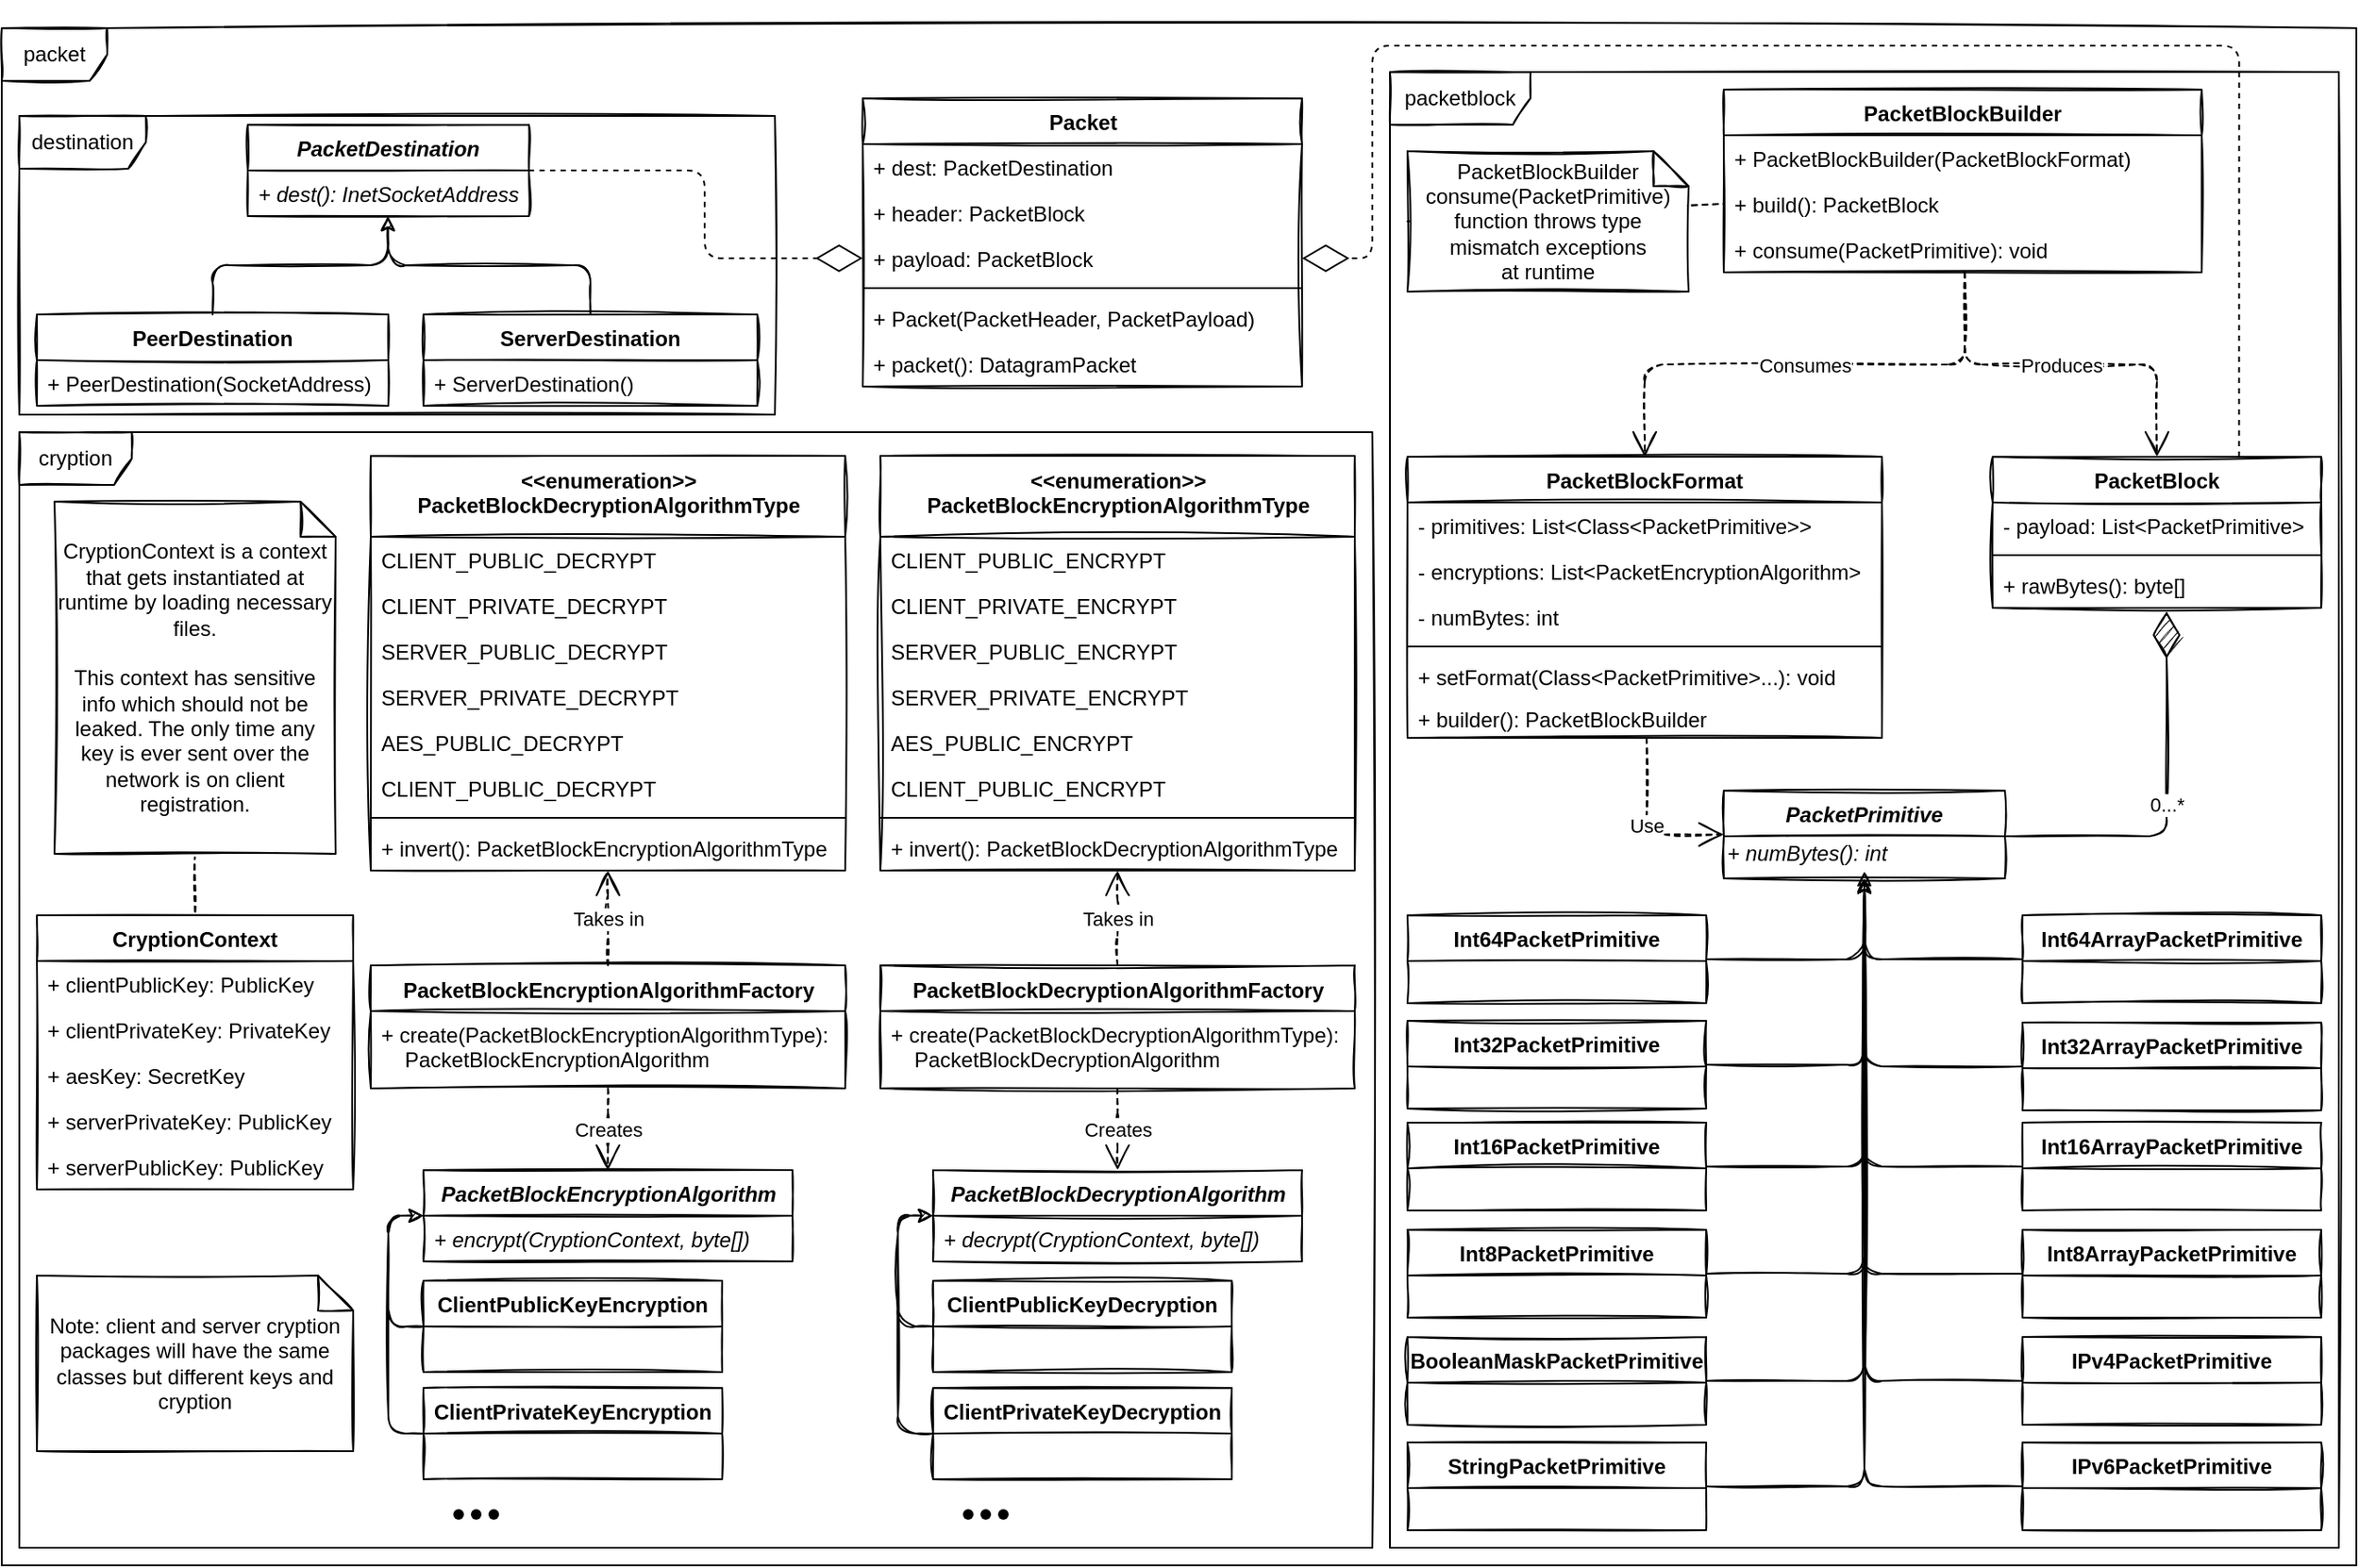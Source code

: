 <mxfile version="14.9.6" type="device"><diagram name="Page-1" id="c4acf3e9-155e-7222-9cf6-157b1a14988f"><mxGraphModel dx="2172" dy="512" grid="1" gridSize="10" guides="1" tooltips="1" connect="1" arrows="1" fold="1" page="1" pageScale="1" pageWidth="850" pageHeight="1100" background="none" math="0" shadow="0"><root><mxCell id="0"/><mxCell id="1" parent="0"/><mxCell id="DhIF6SC9D9iwyWBFgR5q-4" value="packet" style="shape=umlFrame;whiteSpace=wrap;html=1;rounded=0;shadow=0;glass=0;sketch=1;movable=1;" parent="1" vertex="1"><mxGeometry x="180" y="1213" width="1340" height="875" as="geometry"/></mxCell><mxCell id="DhIF6SC9D9iwyWBFgR5q-5" value="cryption" style="shape=umlFrame;whiteSpace=wrap;html=1;rounded=0;shadow=0;glass=0;sketch=1;width=64;" parent="1" vertex="1"><mxGeometry x="190" y="1443" width="770" height="635" as="geometry"/></mxCell><mxCell id="DhIF6SC9D9iwyWBFgR5q-58" value="destination" style="shape=umlFrame;whiteSpace=wrap;html=1;rounded=0;shadow=0;glass=0;sketch=1;width=72;" parent="1" vertex="1"><mxGeometry x="190" y="1263" width="430" height="170" as="geometry"/></mxCell><mxCell id="DhIF6SC9D9iwyWBFgR5q-40" value="packetblock" style="shape=umlFrame;whiteSpace=wrap;html=1;rounded=0;shadow=0;glass=0;sketch=1;width=80;recursiveResize=0;" parent="1" vertex="1"><mxGeometry x="970" y="1238" width="540" height="840" as="geometry"/></mxCell><mxCell id="qU2T2oLXPuDAb3OYfuir-1" value="PacketPrimitive" style="swimlane;fontStyle=3;align=center;verticalAlign=top;childLayout=stackLayout;horizontal=1;startSize=26;horizontalStack=0;resizeParent=1;resizeLast=0;collapsible=1;marginBottom=0;rounded=0;shadow=0;strokeWidth=1;sketch=1;" parent="1" vertex="1"><mxGeometry x="1160" y="1647" width="160" height="50" as="geometry"><mxRectangle x="230" y="140" width="160" height="26" as="alternateBounds"/></mxGeometry></mxCell><mxCell id="qU2T2oLXPuDAb3OYfuir-24" value="&lt;i&gt;+ numBytes(): int&lt;/i&gt;" style="text;html=1;align=left;verticalAlign=middle;resizable=0;points=[];autosize=1;strokeColor=none;" parent="qU2T2oLXPuDAb3OYfuir-1" vertex="1"><mxGeometry y="26" width="160" height="20" as="geometry"/></mxCell><mxCell id="DhIF6SC9D9iwyWBFgR5q-114" style="edgeStyle=orthogonalEdgeStyle;sketch=1;orthogonalLoop=1;jettySize=auto;html=1;endArrow=classic;endFill=1;endSize=6;" parent="1" source="qU2T2oLXPuDAb3OYfuir-3" target="qU2T2oLXPuDAb3OYfuir-1" edge="1"><mxGeometry relative="1" as="geometry"/></mxCell><mxCell id="qU2T2oLXPuDAb3OYfuir-3" value="Int16PacketPrimitive" style="swimlane;fontStyle=1;align=center;verticalAlign=top;childLayout=stackLayout;horizontal=1;startSize=26;horizontalStack=0;resizeParent=1;resizeLast=0;collapsible=1;marginBottom=0;rounded=0;shadow=0;strokeWidth=1;sketch=1;" parent="1" vertex="1"><mxGeometry x="980" y="1836" width="170" height="50" as="geometry"><mxRectangle x="230" y="140" width="160" height="26" as="alternateBounds"/></mxGeometry></mxCell><mxCell id="DhIF6SC9D9iwyWBFgR5q-113" style="edgeStyle=orthogonalEdgeStyle;sketch=1;orthogonalLoop=1;jettySize=auto;html=1;endArrow=classic;endFill=1;endSize=6;" parent="1" source="qU2T2oLXPuDAb3OYfuir-5" target="qU2T2oLXPuDAb3OYfuir-1" edge="1"><mxGeometry relative="1" as="geometry"/></mxCell><mxCell id="qU2T2oLXPuDAb3OYfuir-5" value="Int32PacketPrimitive" style="swimlane;fontStyle=1;align=center;verticalAlign=top;childLayout=stackLayout;horizontal=1;startSize=26;horizontalStack=0;resizeParent=1;resizeLast=0;collapsible=1;marginBottom=0;rounded=0;shadow=0;strokeWidth=1;sketch=1;" parent="1" vertex="1"><mxGeometry x="980" y="1778" width="170" height="50" as="geometry"><mxRectangle x="230" y="140" width="160" height="26" as="alternateBounds"/></mxGeometry></mxCell><mxCell id="DhIF6SC9D9iwyWBFgR5q-120" style="edgeStyle=orthogonalEdgeStyle;sketch=1;orthogonalLoop=1;jettySize=auto;html=1;endArrow=classic;endFill=1;endSize=6;" parent="1" source="qU2T2oLXPuDAb3OYfuir-7" target="qU2T2oLXPuDAb3OYfuir-1" edge="1"><mxGeometry relative="1" as="geometry"/></mxCell><mxCell id="qU2T2oLXPuDAb3OYfuir-7" value="Int64PacketPrimitive" style="swimlane;fontStyle=1;align=center;verticalAlign=top;childLayout=stackLayout;horizontal=1;startSize=26;horizontalStack=0;resizeParent=1;resizeLast=0;collapsible=1;marginBottom=0;rounded=0;shadow=0;strokeWidth=1;sketch=1;" parent="1" vertex="1"><mxGeometry x="980" y="1718" width="170" height="50" as="geometry"><mxRectangle x="230" y="140" width="160" height="26" as="alternateBounds"/></mxGeometry></mxCell><mxCell id="DhIF6SC9D9iwyWBFgR5q-123" style="edgeStyle=orthogonalEdgeStyle;sketch=1;orthogonalLoop=1;jettySize=auto;html=1;endArrow=classic;endFill=1;endSize=6;" parent="1" source="qU2T2oLXPuDAb3OYfuir-9" target="qU2T2oLXPuDAb3OYfuir-1" edge="1"><mxGeometry relative="1" as="geometry"/></mxCell><mxCell id="qU2T2oLXPuDAb3OYfuir-9" value="IPv4PacketPrimitive" style="swimlane;fontStyle=1;align=center;verticalAlign=top;childLayout=stackLayout;horizontal=1;startSize=26;horizontalStack=0;resizeParent=1;resizeLast=0;collapsible=1;marginBottom=0;rounded=0;shadow=0;strokeWidth=1;sketch=1;" parent="1" vertex="1"><mxGeometry x="1330" y="1958" width="170" height="50" as="geometry"><mxRectangle x="230" y="140" width="160" height="26" as="alternateBounds"/></mxGeometry></mxCell><mxCell id="DhIF6SC9D9iwyWBFgR5q-115" style="edgeStyle=orthogonalEdgeStyle;sketch=1;orthogonalLoop=1;jettySize=auto;html=1;endArrow=classic;endFill=1;endSize=6;" parent="1" source="qU2T2oLXPuDAb3OYfuir-12" target="qU2T2oLXPuDAb3OYfuir-24" edge="1"><mxGeometry relative="1" as="geometry"/></mxCell><mxCell id="qU2T2oLXPuDAb3OYfuir-12" value="Int8PacketPrimitive" style="swimlane;fontStyle=1;align=center;verticalAlign=top;childLayout=stackLayout;horizontal=1;startSize=26;horizontalStack=0;resizeParent=1;resizeLast=0;collapsible=1;marginBottom=0;rounded=0;shadow=0;strokeWidth=1;sketch=1;" parent="1" vertex="1"><mxGeometry x="980" y="1897" width="170" height="50" as="geometry"><mxRectangle x="230" y="140" width="160" height="26" as="alternateBounds"/></mxGeometry></mxCell><mxCell id="DhIF6SC9D9iwyWBFgR5q-122" style="edgeStyle=orthogonalEdgeStyle;sketch=1;orthogonalLoop=1;jettySize=auto;html=1;endArrow=classic;endFill=1;endSize=6;" parent="1" source="qU2T2oLXPuDAb3OYfuir-14" target="qU2T2oLXPuDAb3OYfuir-1" edge="1"><mxGeometry relative="1" as="geometry"/></mxCell><mxCell id="qU2T2oLXPuDAb3OYfuir-14" value="StringPacketPrimitive" style="swimlane;fontStyle=1;align=center;verticalAlign=top;childLayout=stackLayout;horizontal=1;startSize=26;horizontalStack=0;resizeParent=1;resizeLast=0;collapsible=1;marginBottom=0;rounded=0;shadow=0;strokeWidth=1;sketch=1;" parent="1" vertex="1"><mxGeometry x="980" y="2018" width="170" height="50" as="geometry"><mxRectangle x="230" y="140" width="160" height="26" as="alternateBounds"/></mxGeometry></mxCell><mxCell id="DhIF6SC9D9iwyWBFgR5q-121" style="edgeStyle=orthogonalEdgeStyle;sketch=1;orthogonalLoop=1;jettySize=auto;html=1;endArrow=classic;endFill=1;endSize=6;" parent="1" source="qU2T2oLXPuDAb3OYfuir-17" target="qU2T2oLXPuDAb3OYfuir-1" edge="1"><mxGeometry relative="1" as="geometry"/></mxCell><mxCell id="qU2T2oLXPuDAb3OYfuir-17" value="BooleanMaskPacketPrimitive" style="swimlane;fontStyle=1;align=center;verticalAlign=top;childLayout=stackLayout;horizontal=1;startSize=26;horizontalStack=0;resizeParent=1;resizeLast=0;collapsible=1;marginBottom=0;rounded=0;shadow=0;strokeWidth=1;sketch=1;" parent="1" vertex="1"><mxGeometry x="980" y="1958" width="170" height="50" as="geometry"><mxRectangle x="230" y="140" width="160" height="26" as="alternateBounds"/></mxGeometry></mxCell><mxCell id="DhIF6SC9D9iwyWBFgR5q-124" style="edgeStyle=orthogonalEdgeStyle;sketch=1;orthogonalLoop=1;jettySize=auto;html=1;endArrow=classic;endFill=1;endSize=6;" parent="1" source="qU2T2oLXPuDAb3OYfuir-18" target="qU2T2oLXPuDAb3OYfuir-1" edge="1"><mxGeometry relative="1" as="geometry"/></mxCell><mxCell id="qU2T2oLXPuDAb3OYfuir-18" value="IPv6PacketPrimitive" style="swimlane;fontStyle=1;align=center;verticalAlign=top;childLayout=stackLayout;horizontal=1;startSize=26;horizontalStack=0;resizeParent=1;resizeLast=0;collapsible=1;marginBottom=0;rounded=0;shadow=0;strokeWidth=1;sketch=1;" parent="1" vertex="1"><mxGeometry x="1330" y="2018" width="170" height="50" as="geometry"><mxRectangle x="230" y="140" width="160" height="26" as="alternateBounds"/></mxGeometry></mxCell><mxCell id="qU2T2oLXPuDAb3OYfuir-23" value="0...*" style="endArrow=diamondThin;endFill=1;endSize=24;html=1;exitX=1;exitY=0;exitDx=0;exitDy=0;shadow=0;sketch=1;entryX=0.528;entryY=1.077;entryDx=0;entryDy=0;entryPerimeter=0;exitPerimeter=0;edgeStyle=elbowEdgeStyle;" parent="1" source="qU2T2oLXPuDAb3OYfuir-24" target="qU2T2oLXPuDAb3OYfuir-55" edge="1"><mxGeometry width="160" relative="1" as="geometry"><mxPoint x="1346" y="1326" as="sourcePoint"/><mxPoint x="1376" y="1356" as="targetPoint"/><Array as="points"><mxPoint x="1412" y="1608"/></Array></mxGeometry></mxCell><mxCell id="qU2T2oLXPuDAb3OYfuir-52" value="PacketBlock" style="swimlane;fontStyle=1;align=center;verticalAlign=top;childLayout=stackLayout;horizontal=1;startSize=26;horizontalStack=0;resizeParent=1;resizeParentMax=0;resizeLast=0;collapsible=1;marginBottom=0;rounded=0;shadow=0;sketch=1;strokeWidth=1;" parent="1" vertex="1"><mxGeometry x="1313" y="1457" width="187" height="86" as="geometry"/></mxCell><mxCell id="qU2T2oLXPuDAb3OYfuir-53" value="- payload: List&lt;PacketPrimitive&gt;" style="text;strokeColor=none;fillColor=none;align=left;verticalAlign=top;spacingLeft=4;spacingRight=4;overflow=hidden;rotatable=0;points=[[0,0.5],[1,0.5]];portConstraint=eastwest;" parent="qU2T2oLXPuDAb3OYfuir-52" vertex="1"><mxGeometry y="26" width="187" height="26" as="geometry"/></mxCell><mxCell id="qU2T2oLXPuDAb3OYfuir-54" value="" style="line;strokeWidth=1;fillColor=none;align=left;verticalAlign=middle;spacingTop=-1;spacingLeft=3;spacingRight=3;rotatable=0;labelPosition=right;points=[];portConstraint=eastwest;" parent="qU2T2oLXPuDAb3OYfuir-52" vertex="1"><mxGeometry y="52" width="187" height="8" as="geometry"/></mxCell><mxCell id="qU2T2oLXPuDAb3OYfuir-55" value="+ rawBytes(): byte[]" style="text;strokeColor=none;fillColor=none;align=left;verticalAlign=top;spacingLeft=4;spacingRight=4;overflow=hidden;rotatable=0;points=[[0,0.5],[1,0.5]];portConstraint=eastwest;" parent="qU2T2oLXPuDAb3OYfuir-52" vertex="1"><mxGeometry y="60" width="187" height="26" as="geometry"/></mxCell><mxCell id="qU2T2oLXPuDAb3OYfuir-72" value="PacketBlockFormat" style="swimlane;fontStyle=1;align=center;verticalAlign=top;childLayout=stackLayout;horizontal=1;startSize=26;horizontalStack=0;resizeParent=1;resizeParentMax=0;resizeLast=0;collapsible=1;marginBottom=0;rounded=0;shadow=0;sketch=1;strokeWidth=1;" parent="1" vertex="1"><mxGeometry x="980" y="1457" width="270" height="160" as="geometry"/></mxCell><mxCell id="qU2T2oLXPuDAb3OYfuir-73" value="- primitives: List&lt;Class&lt;PacketPrimitive&gt;&gt;" style="text;strokeColor=none;fillColor=none;align=left;verticalAlign=top;spacingLeft=4;spacingRight=4;overflow=hidden;rotatable=0;points=[[0,0.5],[1,0.5]];portConstraint=eastwest;" parent="qU2T2oLXPuDAb3OYfuir-72" vertex="1"><mxGeometry y="26" width="270" height="26" as="geometry"/></mxCell><mxCell id="DhIF6SC9D9iwyWBFgR5q-57" value="- encryptions: List&lt;PacketEncryptionAlgorithm&gt;" style="text;strokeColor=none;fillColor=none;align=left;verticalAlign=top;spacingLeft=4;spacingRight=4;overflow=hidden;rotatable=0;points=[[0,0.5],[1,0.5]];portConstraint=eastwest;" parent="qU2T2oLXPuDAb3OYfuir-72" vertex="1"><mxGeometry y="52" width="270" height="26" as="geometry"/></mxCell><mxCell id="qU2T2oLXPuDAb3OYfuir-79" value="- numBytes: int" style="text;strokeColor=none;fillColor=none;align=left;verticalAlign=top;spacingLeft=4;spacingRight=4;overflow=hidden;rotatable=0;points=[[0,0.5],[1,0.5]];portConstraint=eastwest;" parent="qU2T2oLXPuDAb3OYfuir-72" vertex="1"><mxGeometry y="78" width="270" height="26" as="geometry"/></mxCell><mxCell id="qU2T2oLXPuDAb3OYfuir-74" value="" style="line;strokeWidth=1;fillColor=none;align=left;verticalAlign=middle;spacingTop=-1;spacingLeft=3;spacingRight=3;rotatable=0;labelPosition=right;points=[];portConstraint=eastwest;" parent="qU2T2oLXPuDAb3OYfuir-72" vertex="1"><mxGeometry y="104" width="270" height="8" as="geometry"/></mxCell><mxCell id="qU2T2oLXPuDAb3OYfuir-75" value="+ setFormat(Class&lt;PacketPrimitive&gt;...): void" style="text;strokeColor=none;fillColor=none;align=left;verticalAlign=top;spacingLeft=4;spacingRight=4;overflow=hidden;rotatable=0;points=[[0,0.5],[1,0.5]];portConstraint=eastwest;sketch=1;glass=0;rounded=0;shadow=0;" parent="qU2T2oLXPuDAb3OYfuir-72" vertex="1"><mxGeometry y="112" width="270" height="24" as="geometry"/></mxCell><mxCell id="DhIF6SC9D9iwyWBFgR5q-56" value="+ builder(): PacketBlockBuilder" style="text;strokeColor=none;fillColor=none;align=left;verticalAlign=top;spacingLeft=4;spacingRight=4;overflow=hidden;rotatable=0;points=[[0,0.5],[1,0.5]];portConstraint=eastwest;sketch=1;glass=0;rounded=0;shadow=0;" parent="qU2T2oLXPuDAb3OYfuir-72" vertex="1"><mxGeometry y="136" width="270" height="24" as="geometry"/></mxCell><mxCell id="qU2T2oLXPuDAb3OYfuir-95" value="CryptionContext" style="swimlane;fontStyle=1;childLayout=stackLayout;horizontal=1;startSize=26;fillColor=none;horizontalStack=0;resizeParent=1;resizeParentMax=0;resizeLast=0;collapsible=1;marginBottom=0;rounded=0;shadow=0;sketch=1;strokeWidth=1;verticalAlign=top;" parent="1" vertex="1"><mxGeometry x="200" y="1718" width="180" height="156" as="geometry"/></mxCell><mxCell id="qU2T2oLXPuDAb3OYfuir-96" value="+ clientPublicKey: PublicKey" style="text;strokeColor=none;fillColor=none;align=left;verticalAlign=top;spacingLeft=4;spacingRight=4;overflow=hidden;rotatable=0;points=[[0,0.5],[1,0.5]];portConstraint=eastwest;" parent="qU2T2oLXPuDAb3OYfuir-95" vertex="1"><mxGeometry y="26" width="180" height="26" as="geometry"/></mxCell><mxCell id="qU2T2oLXPuDAb3OYfuir-97" value="+ clientPrivateKey: PrivateKey" style="text;strokeColor=none;fillColor=none;align=left;verticalAlign=top;spacingLeft=4;spacingRight=4;overflow=hidden;rotatable=0;points=[[0,0.5],[1,0.5]];portConstraint=eastwest;" parent="qU2T2oLXPuDAb3OYfuir-95" vertex="1"><mxGeometry y="52" width="180" height="26" as="geometry"/></mxCell><mxCell id="DhIF6SC9D9iwyWBFgR5q-41" value="+ aesKey: SecretKey " style="text;strokeColor=none;fillColor=none;align=left;verticalAlign=top;spacingLeft=4;spacingRight=4;overflow=hidden;rotatable=0;points=[[0,0.5],[1,0.5]];portConstraint=eastwest;" parent="qU2T2oLXPuDAb3OYfuir-95" vertex="1"><mxGeometry y="78" width="180" height="26" as="geometry"/></mxCell><mxCell id="DhIF6SC9D9iwyWBFgR5q-11" value="+ serverPrivateKey: PublicKey" style="text;strokeColor=none;fillColor=none;align=left;verticalAlign=top;spacingLeft=4;spacingRight=4;overflow=hidden;rotatable=0;points=[[0,0.5],[1,0.5]];portConstraint=eastwest;" parent="qU2T2oLXPuDAb3OYfuir-95" vertex="1"><mxGeometry y="104" width="180" height="26" as="geometry"/></mxCell><mxCell id="qU2T2oLXPuDAb3OYfuir-98" value="+ serverPublicKey: PublicKey" style="text;strokeColor=none;fillColor=none;align=left;verticalAlign=top;spacingLeft=4;spacingRight=4;overflow=hidden;rotatable=0;points=[[0,0.5],[1,0.5]];portConstraint=eastwest;" parent="qU2T2oLXPuDAb3OYfuir-95" vertex="1"><mxGeometry y="130" width="180" height="26" as="geometry"/></mxCell><mxCell id="DhIF6SC9D9iwyWBFgR5q-161" style="edgeStyle=orthogonalEdgeStyle;sketch=1;orthogonalLoop=1;jettySize=auto;html=1;entryX=0;entryY=0.5;entryDx=0;entryDy=0;endArrow=classic;endFill=1;endSize=6;" parent="1" source="DhIF6SC9D9iwyWBFgR5q-6" target="DhIF6SC9D9iwyWBFgR5q-52" edge="1"><mxGeometry relative="1" as="geometry"><Array as="points"><mxPoint x="400" y="1952"/><mxPoint x="400" y="1889"/></Array></mxGeometry></mxCell><mxCell id="DhIF6SC9D9iwyWBFgR5q-6" value="ClientPublicKeyEncryption" style="swimlane;fontStyle=1;childLayout=stackLayout;horizontal=1;startSize=26;fillColor=none;horizontalStack=0;resizeParent=1;resizeParentMax=0;resizeLast=0;collapsible=1;marginBottom=0;rounded=0;shadow=0;sketch=1;strokeWidth=1;verticalAlign=top;glass=0;" parent="1" vertex="1"><mxGeometry x="420" y="1926" width="170" height="52" as="geometry"/></mxCell><mxCell id="DhIF6SC9D9iwyWBFgR5q-162" style="edgeStyle=orthogonalEdgeStyle;sketch=1;orthogonalLoop=1;jettySize=auto;html=1;entryX=0;entryY=0.5;entryDx=0;entryDy=0;endArrow=classic;endFill=1;endSize=6;" parent="1" source="DhIF6SC9D9iwyWBFgR5q-10" target="DhIF6SC9D9iwyWBFgR5q-52" edge="1"><mxGeometry relative="1" as="geometry"><Array as="points"><mxPoint x="400" y="2013"/><mxPoint x="400" y="1889"/></Array></mxGeometry></mxCell><mxCell id="DhIF6SC9D9iwyWBFgR5q-10" value="ClientPrivateKeyEncryption" style="swimlane;fontStyle=1;childLayout=stackLayout;horizontal=1;startSize=26;fillColor=none;horizontalStack=0;resizeParent=1;resizeParentMax=0;resizeLast=0;collapsible=1;marginBottom=0;rounded=0;shadow=0;sketch=1;strokeWidth=1;verticalAlign=top;glass=0;" parent="1" vertex="1"><mxGeometry x="420" y="1987" width="170" height="52" as="geometry"/></mxCell><mxCell id="DhIF6SC9D9iwyWBFgR5q-18" value="Use" style="endArrow=open;endSize=12;dashed=1;html=1;sketch=1;edgeStyle=elbowEdgeStyle;elbow=vertical;entryX=0;entryY=0.5;entryDx=0;entryDy=0;snapToPoint=1;exitX=0.504;exitY=1;exitDx=0;exitDy=0;exitPerimeter=0;" parent="1" source="DhIF6SC9D9iwyWBFgR5q-56" target="qU2T2oLXPuDAb3OYfuir-1" edge="1"><mxGeometry width="160" relative="1" as="geometry"><mxPoint x="1114.46" y="1506" as="sourcePoint"/><mxPoint x="950" y="1527" as="targetPoint"/><Array as="points"><mxPoint x="1160" y="1672"/></Array></mxGeometry></mxCell><mxCell id="DhIF6SC9D9iwyWBFgR5q-22" value="PacketBlockBuilder" style="swimlane;fontStyle=1;childLayout=stackLayout;horizontal=1;startSize=26;fillColor=none;horizontalStack=0;resizeParent=1;resizeParentMax=0;resizeLast=0;collapsible=1;marginBottom=0;glass=0;swimlaneLine=1;rounded=0;shadow=0;sketch=1;" parent="1" vertex="1"><mxGeometry x="1160" y="1248" width="272" height="104" as="geometry"/></mxCell><mxCell id="DhIF6SC9D9iwyWBFgR5q-23" value="+ PacketBlockBuilder(PacketBlockFormat)" style="text;strokeColor=none;fillColor=none;align=left;verticalAlign=top;spacingLeft=4;spacingRight=4;overflow=hidden;rotatable=0;points=[[0,0.5],[1,0.5]];portConstraint=eastwest;" parent="DhIF6SC9D9iwyWBFgR5q-22" vertex="1"><mxGeometry y="26" width="272" height="26" as="geometry"/></mxCell><mxCell id="DhIF6SC9D9iwyWBFgR5q-50" value="+ build(): PacketBlock" style="text;strokeColor=none;fillColor=none;align=left;verticalAlign=top;spacingLeft=4;spacingRight=4;overflow=hidden;rotatable=0;points=[[0,0.5],[1,0.5]];portConstraint=eastwest;" parent="DhIF6SC9D9iwyWBFgR5q-22" vertex="1"><mxGeometry y="52" width="272" height="26" as="geometry"/></mxCell><mxCell id="DhIF6SC9D9iwyWBFgR5q-24" value="+ consume(PacketPrimitive): void" style="text;strokeColor=none;fillColor=none;align=left;verticalAlign=top;spacingLeft=4;spacingRight=4;overflow=hidden;rotatable=0;points=[[0,0.5],[1,0.5]];portConstraint=eastwest;recursiveResize=1;" parent="DhIF6SC9D9iwyWBFgR5q-22" vertex="1"><mxGeometry y="78" width="272" height="26" as="geometry"/></mxCell><mxCell id="DhIF6SC9D9iwyWBFgR5q-25" value="Consumes" style="endArrow=open;endSize=12;dashed=1;html=1;exitX=0.504;exitY=1;exitDx=0;exitDy=0;sketch=1;edgeStyle=elbowEdgeStyle;elbow=vertical;entryX=0.5;entryY=0;entryDx=0;entryDy=0;exitPerimeter=0;" parent="1" source="DhIF6SC9D9iwyWBFgR5q-24" target="qU2T2oLXPuDAb3OYfuir-72" edge="1"><mxGeometry width="160" relative="1" as="geometry"><mxPoint x="1240" y="1447" as="sourcePoint"/><mxPoint x="1240" y="1367" as="targetPoint"/></mxGeometry></mxCell><mxCell id="DhIF6SC9D9iwyWBFgR5q-26" value="Produces" style="endArrow=open;endSize=12;dashed=1;html=1;sketch=1;edgeStyle=elbowEdgeStyle;elbow=vertical;entryX=0.5;entryY=0;entryDx=0;entryDy=0;exitX=0.504;exitY=1;exitDx=0;exitDy=0;exitPerimeter=0;" parent="1" source="DhIF6SC9D9iwyWBFgR5q-24" target="qU2T2oLXPuDAb3OYfuir-52" edge="1"><mxGeometry width="160" relative="1" as="geometry"><mxPoint x="1280" y="1337" as="sourcePoint"/><mxPoint x="1125" y="1412" as="targetPoint"/></mxGeometry></mxCell><mxCell id="DhIF6SC9D9iwyWBFgR5q-31" value="Packet" style="swimlane;fontStyle=1;align=center;verticalAlign=top;childLayout=stackLayout;horizontal=1;startSize=26;horizontalStack=0;resizeParent=1;resizeParentMax=0;resizeLast=0;collapsible=1;marginBottom=0;rounded=0;shadow=0;sketch=1;strokeWidth=1;glass=0;html=1;" parent="1" vertex="1"><mxGeometry x="670" y="1253" width="250" height="164" as="geometry"/></mxCell><mxCell id="DhIF6SC9D9iwyWBFgR5q-32" value="+ dest: PacketDestination" style="text;strokeColor=none;fillColor=none;align=left;verticalAlign=top;spacingLeft=4;spacingRight=4;overflow=hidden;rotatable=0;points=[[0,0.5],[1,0.5]];portConstraint=eastwest;" parent="DhIF6SC9D9iwyWBFgR5q-31" vertex="1"><mxGeometry y="26" width="250" height="26" as="geometry"/></mxCell><mxCell id="DhIF6SC9D9iwyWBFgR5q-81" value="+ header: PacketBlock" style="text;strokeColor=none;fillColor=none;align=left;verticalAlign=top;spacingLeft=4;spacingRight=4;overflow=hidden;rotatable=0;points=[[0,0.5],[1,0.5]];portConstraint=eastwest;" parent="DhIF6SC9D9iwyWBFgR5q-31" vertex="1"><mxGeometry y="52" width="250" height="26" as="geometry"/></mxCell><mxCell id="DhIF6SC9D9iwyWBFgR5q-36" value="+ payload: PacketBlock" style="text;strokeColor=none;fillColor=none;align=left;verticalAlign=top;spacingLeft=4;spacingRight=4;overflow=hidden;rotatable=0;points=[[0,0.5],[1,0.5]];portConstraint=eastwest;" parent="DhIF6SC9D9iwyWBFgR5q-31" vertex="1"><mxGeometry y="78" width="250" height="26" as="geometry"/></mxCell><mxCell id="DhIF6SC9D9iwyWBFgR5q-33" value="" style="line;strokeWidth=1;fillColor=none;align=left;verticalAlign=middle;spacingTop=-1;spacingLeft=3;spacingRight=3;rotatable=0;labelPosition=right;points=[];portConstraint=eastwest;" parent="DhIF6SC9D9iwyWBFgR5q-31" vertex="1"><mxGeometry y="104" width="250" height="8" as="geometry"/></mxCell><mxCell id="DhIF6SC9D9iwyWBFgR5q-179" value="+ Packet(PacketHeader, PacketPayload)" style="text;strokeColor=none;fillColor=none;align=left;verticalAlign=top;spacingLeft=4;spacingRight=4;overflow=hidden;rotatable=0;points=[[0,0.5],[1,0.5]];portConstraint=eastwest;" parent="DhIF6SC9D9iwyWBFgR5q-31" vertex="1"><mxGeometry y="112" width="250" height="26" as="geometry"/></mxCell><mxCell id="DhIF6SC9D9iwyWBFgR5q-34" value="+ packet(): DatagramPacket" style="text;strokeColor=none;fillColor=none;align=left;verticalAlign=top;spacingLeft=4;spacingRight=4;overflow=hidden;rotatable=0;points=[[0,0.5],[1,0.5]];portConstraint=eastwest;" parent="DhIF6SC9D9iwyWBFgR5q-31" vertex="1"><mxGeometry y="138" width="250" height="26" as="geometry"/></mxCell><mxCell id="DhIF6SC9D9iwyWBFgR5q-118" style="edgeStyle=orthogonalEdgeStyle;sketch=1;orthogonalLoop=1;jettySize=auto;html=1;endArrow=classic;endFill=1;endSize=6;" parent="1" source="DhIF6SC9D9iwyWBFgR5q-37" target="qU2T2oLXPuDAb3OYfuir-1" edge="1"><mxGeometry relative="1" as="geometry"/></mxCell><mxCell id="DhIF6SC9D9iwyWBFgR5q-37" value="Int8ArrayPacketPrimitive" style="swimlane;fontStyle=1;align=center;verticalAlign=top;childLayout=stackLayout;horizontal=1;startSize=26;horizontalStack=0;resizeParent=1;resizeLast=0;collapsible=1;marginBottom=0;rounded=0;shadow=0;strokeWidth=1;sketch=1;" parent="1" vertex="1"><mxGeometry x="1330" y="1897" width="170" height="50" as="geometry"><mxRectangle x="230" y="140" width="160" height="26" as="alternateBounds"/></mxGeometry></mxCell><mxCell id="DhIF6SC9D9iwyWBFgR5q-49" style="edgeStyle=none;rounded=1;sketch=1;orthogonalLoop=1;jettySize=auto;html=1;dashed=1;endArrow=none;endSize=12;endFill=0;exitX=0;exitY=0.5;exitDx=0;exitDy=0;exitPerimeter=0;entryX=0;entryY=0.5;entryDx=0;entryDy=0;" parent="1" source="DhIF6SC9D9iwyWBFgR5q-48" target="DhIF6SC9D9iwyWBFgR5q-50" edge="1"><mxGeometry relative="1" as="geometry"/></mxCell><mxCell id="DhIF6SC9D9iwyWBFgR5q-48" value="PacketBlockBuilder&lt;br&gt;consume(PacketPrimitive)&lt;br&gt;function throws type mismatch exceptions&lt;br&gt;at runtime" style="shape=note;size=20;whiteSpace=wrap;html=1;rounded=0;shadow=0;glass=0;sketch=1;" parent="1" vertex="1"><mxGeometry x="980" y="1283" width="160" height="80" as="geometry"/></mxCell><mxCell id="DhIF6SC9D9iwyWBFgR5q-51" value="" style="endArrow=diamondThin;endFill=0;endSize=24;html=1;shadow=0;dashed=1;edgeStyle=orthogonalEdgeStyle;exitX=0.75;exitY=0;exitDx=0;exitDy=0;entryX=1;entryY=0.5;entryDx=0;entryDy=0;" parent="1" source="qU2T2oLXPuDAb3OYfuir-52" target="DhIF6SC9D9iwyWBFgR5q-36" edge="1"><mxGeometry width="160" relative="1" as="geometry"><mxPoint x="240" y="1178" as="sourcePoint"/><mxPoint x="960" y="1344" as="targetPoint"/><Array as="points"><mxPoint x="1453" y="1223"/><mxPoint x="960" y="1223"/><mxPoint x="960" y="1344"/></Array></mxGeometry></mxCell><mxCell id="DhIF6SC9D9iwyWBFgR5q-52" value="&lt;i&gt;PacketBlockEncryptionAlgorithm&lt;/i&gt;" style="swimlane;fontStyle=1;childLayout=stackLayout;horizontal=1;startSize=26;fillColor=none;horizontalStack=0;resizeParent=1;resizeParentMax=0;resizeLast=0;collapsible=1;marginBottom=0;rounded=0;shadow=0;sketch=1;strokeWidth=1;verticalAlign=top;glass=0;html=1;" parent="1" vertex="1"><mxGeometry x="420" y="1863" width="210" height="52" as="geometry"/></mxCell><mxCell id="DhIF6SC9D9iwyWBFgR5q-55" value="+ encrypt(CryptionContext, byte[])" style="text;strokeColor=none;fillColor=none;align=left;verticalAlign=top;spacingLeft=4;spacingRight=4;overflow=hidden;rotatable=0;points=[[0,0.5],[1,0.5]];portConstraint=eastwest;fontStyle=2" parent="DhIF6SC9D9iwyWBFgR5q-52" vertex="1"><mxGeometry y="26" width="210" height="26" as="geometry"/></mxCell><mxCell id="DhIF6SC9D9iwyWBFgR5q-60" value="PacketDestination" style="swimlane;fontStyle=3;childLayout=stackLayout;horizontal=1;startSize=26;fillColor=none;horizontalStack=0;resizeParent=1;resizeParentMax=0;resizeLast=0;collapsible=1;marginBottom=0;glass=0;swimlaneLine=1;rounded=0;shadow=0;sketch=1;" parent="1" vertex="1"><mxGeometry x="320" y="1268" width="160" height="52" as="geometry"/></mxCell><mxCell id="DhIF6SC9D9iwyWBFgR5q-63" value="+ dest(): InetSocketAddress" style="text;strokeColor=none;fillColor=none;align=left;verticalAlign=top;spacingLeft=4;spacingRight=4;overflow=hidden;rotatable=0;points=[[0,0.5],[1,0.5]];portConstraint=eastwest;fontStyle=2" parent="DhIF6SC9D9iwyWBFgR5q-60" vertex="1"><mxGeometry y="26" width="160" height="26" as="geometry"/></mxCell><mxCell id="DhIF6SC9D9iwyWBFgR5q-69" value="PeerDestination" style="swimlane;fontStyle=1;childLayout=stackLayout;horizontal=1;startSize=26;fillColor=none;horizontalStack=0;resizeParent=1;resizeParentMax=0;resizeLast=0;collapsible=1;marginBottom=0;glass=0;swimlaneLine=1;rounded=0;shadow=0;sketch=1;" parent="1" vertex="1"><mxGeometry x="200" y="1376" width="200" height="52" as="geometry"/></mxCell><mxCell id="DhIF6SC9D9iwyWBFgR5q-70" value="+ PeerDestination(SocketAddress)" style="text;strokeColor=none;fillColor=none;align=left;verticalAlign=top;spacingLeft=4;spacingRight=4;overflow=hidden;rotatable=0;points=[[0,0.5],[1,0.5]];portConstraint=eastwest;" parent="DhIF6SC9D9iwyWBFgR5q-69" vertex="1"><mxGeometry y="26" width="200" height="26" as="geometry"/></mxCell><mxCell id="DhIF6SC9D9iwyWBFgR5q-72" value="ServerDestination" style="swimlane;fontStyle=1;childLayout=stackLayout;horizontal=1;startSize=26;fillColor=none;horizontalStack=0;resizeParent=1;resizeParentMax=0;resizeLast=0;collapsible=1;marginBottom=0;glass=0;swimlaneLine=1;rounded=0;shadow=0;sketch=1;" parent="1" vertex="1"><mxGeometry x="420" y="1376" width="190" height="52" as="geometry"/></mxCell><mxCell id="DhIF6SC9D9iwyWBFgR5q-73" value="+ ServerDestination()" style="text;strokeColor=none;fillColor=none;align=left;verticalAlign=top;spacingLeft=4;spacingRight=4;overflow=hidden;rotatable=0;points=[[0,0.5],[1,0.5]];portConstraint=eastwest;" parent="DhIF6SC9D9iwyWBFgR5q-72" vertex="1"><mxGeometry y="26" width="190" height="26" as="geometry"/></mxCell><mxCell id="DhIF6SC9D9iwyWBFgR5q-74" style="edgeStyle=orthogonalEdgeStyle;orthogonalLoop=1;jettySize=auto;html=1;sketch=1;rounded=1;exitX=0.5;exitY=0;exitDx=0;exitDy=0;entryX=0.499;entryY=1.005;entryDx=0;entryDy=0;entryPerimeter=0;" parent="1" source="DhIF6SC9D9iwyWBFgR5q-72" target="DhIF6SC9D9iwyWBFgR5q-63" edge="1"><mxGeometry relative="1" as="geometry"><mxPoint x="360" y="1438" as="sourcePoint"/><mxPoint x="346" y="1348" as="targetPoint"/></mxGeometry></mxCell><mxCell id="DhIF6SC9D9iwyWBFgR5q-75" style="edgeStyle=orthogonalEdgeStyle;orthogonalLoop=1;jettySize=auto;html=1;sketch=1;rounded=1;exitX=0.5;exitY=0;exitDx=0;exitDy=0;entryX=0.498;entryY=1;entryDx=0;entryDy=0;entryPerimeter=0;" parent="1" source="DhIF6SC9D9iwyWBFgR5q-69" target="DhIF6SC9D9iwyWBFgR5q-63" edge="1"><mxGeometry relative="1" as="geometry"><mxPoint x="415" y="1474" as="sourcePoint"/><mxPoint x="370" y="1338" as="targetPoint"/></mxGeometry></mxCell><mxCell id="DhIF6SC9D9iwyWBFgR5q-80" value="" style="endArrow=diamondThin;endFill=0;endSize=24;html=1;shadow=0;dashed=1;entryX=0;entryY=0.5;entryDx=0;entryDy=0;edgeStyle=orthogonalEdgeStyle;exitX=1;exitY=0.5;exitDx=0;exitDy=0;" parent="1" source="DhIF6SC9D9iwyWBFgR5q-60" target="DhIF6SC9D9iwyWBFgR5q-36" edge="1"><mxGeometry width="160" relative="1" as="geometry"><mxPoint x="1507" y="1514.0" as="sourcePoint"/><mxPoint x="1410" y="1149" as="targetPoint"/><Array as="points"><mxPoint x="580" y="1294"/><mxPoint x="580" y="1344"/></Array></mxGeometry></mxCell><mxCell id="DhIF6SC9D9iwyWBFgR5q-117" style="edgeStyle=orthogonalEdgeStyle;sketch=1;orthogonalLoop=1;jettySize=auto;html=1;endArrow=classic;endFill=1;endSize=6;" parent="1" source="DhIF6SC9D9iwyWBFgR5q-89" target="qU2T2oLXPuDAb3OYfuir-1" edge="1"><mxGeometry relative="1" as="geometry"/></mxCell><mxCell id="DhIF6SC9D9iwyWBFgR5q-89" value="Int16ArrayPacketPrimitive" style="swimlane;fontStyle=1;align=center;verticalAlign=top;childLayout=stackLayout;horizontal=1;startSize=26;horizontalStack=0;resizeParent=1;resizeLast=0;collapsible=1;marginBottom=0;rounded=0;shadow=0;strokeWidth=1;sketch=1;" parent="1" vertex="1"><mxGeometry x="1330" y="1836" width="170" height="50" as="geometry"><mxRectangle x="230" y="140" width="160" height="26" as="alternateBounds"/></mxGeometry></mxCell><mxCell id="DhIF6SC9D9iwyWBFgR5q-106" style="edgeStyle=orthogonalEdgeStyle;sketch=1;orthogonalLoop=1;jettySize=auto;html=1;endArrow=classic;endFill=1;endSize=6;" parent="1" source="DhIF6SC9D9iwyWBFgR5q-90" target="qU2T2oLXPuDAb3OYfuir-1" edge="1"><mxGeometry relative="1" as="geometry"/></mxCell><mxCell id="DhIF6SC9D9iwyWBFgR5q-90" value="Int32ArrayPacketPrimitive" style="swimlane;fontStyle=1;align=center;verticalAlign=top;childLayout=stackLayout;horizontal=1;startSize=26;horizontalStack=0;resizeParent=1;resizeLast=0;collapsible=1;marginBottom=0;rounded=0;shadow=0;strokeWidth=1;sketch=1;" parent="1" vertex="1"><mxGeometry x="1330" y="1779" width="170" height="50" as="geometry"><mxRectangle x="230" y="140" width="160" height="26" as="alternateBounds"/></mxGeometry></mxCell><mxCell id="DhIF6SC9D9iwyWBFgR5q-119" style="edgeStyle=orthogonalEdgeStyle;sketch=1;orthogonalLoop=1;jettySize=auto;html=1;endArrow=classic;endFill=1;endSize=6;" parent="1" source="DhIF6SC9D9iwyWBFgR5q-91" target="qU2T2oLXPuDAb3OYfuir-1" edge="1"><mxGeometry relative="1" as="geometry"/></mxCell><mxCell id="DhIF6SC9D9iwyWBFgR5q-91" value="Int64ArrayPacketPrimitive" style="swimlane;fontStyle=1;align=center;verticalAlign=top;childLayout=stackLayout;horizontal=1;startSize=26;horizontalStack=0;resizeParent=1;resizeLast=0;collapsible=1;marginBottom=0;rounded=0;shadow=0;strokeWidth=1;sketch=1;" parent="1" vertex="1"><mxGeometry x="1330" y="1718" width="170" height="50" as="geometry"><mxRectangle x="230" y="140" width="160" height="26" as="alternateBounds"/></mxGeometry></mxCell><mxCell id="DhIF6SC9D9iwyWBFgR5q-131" value="&amp;lt;&amp;lt;enumeration&amp;gt;&amp;gt;&lt;br style=&quot;padding: 0px ; margin: 0px&quot;&gt;PacketBlockEncryptionAlgorithmType" style="swimlane;fontStyle=1;align=center;verticalAlign=top;childLayout=stackLayout;horizontal=1;startSize=46;horizontalStack=0;resizeParent=1;resizeParentMax=0;resizeLast=0;collapsible=1;marginBottom=0;rounded=0;shadow=0;sketch=1;strokeWidth=1;glass=0;html=1;" parent="1" vertex="1"><mxGeometry x="680" y="1456.5" width="270" height="236" as="geometry"/></mxCell><mxCell id="DhIF6SC9D9iwyWBFgR5q-139" value="CLIENT_PUBLIC_ENCRYPT" style="text;strokeColor=none;fillColor=none;align=left;verticalAlign=top;spacingLeft=4;spacingRight=4;overflow=hidden;rotatable=0;points=[[0,0.5],[1,0.5]];portConstraint=eastwest;" parent="DhIF6SC9D9iwyWBFgR5q-131" vertex="1"><mxGeometry y="46" width="270" height="26" as="geometry"/></mxCell><mxCell id="DhIF6SC9D9iwyWBFgR5q-138" value="CLIENT_PRIVATE_ENCRYPT" style="text;strokeColor=none;fillColor=none;align=left;verticalAlign=top;spacingLeft=4;spacingRight=4;overflow=hidden;rotatable=0;points=[[0,0.5],[1,0.5]];portConstraint=eastwest;" parent="DhIF6SC9D9iwyWBFgR5q-131" vertex="1"><mxGeometry y="72" width="270" height="26" as="geometry"/></mxCell><mxCell id="DhIF6SC9D9iwyWBFgR5q-137" value="SERVER_PUBLIC_ENCRYPT" style="text;strokeColor=none;fillColor=none;align=left;verticalAlign=top;spacingLeft=4;spacingRight=4;overflow=hidden;rotatable=0;points=[[0,0.5],[1,0.5]];portConstraint=eastwest;" parent="DhIF6SC9D9iwyWBFgR5q-131" vertex="1"><mxGeometry y="98" width="270" height="26" as="geometry"/></mxCell><mxCell id="DhIF6SC9D9iwyWBFgR5q-135" value="SERVER_PRIVATE_ENCRYPT" style="text;strokeColor=none;fillColor=none;align=left;verticalAlign=top;spacingLeft=4;spacingRight=4;overflow=hidden;rotatable=0;points=[[0,0.5],[1,0.5]];portConstraint=eastwest;" parent="DhIF6SC9D9iwyWBFgR5q-131" vertex="1"><mxGeometry y="124" width="270" height="26" as="geometry"/></mxCell><mxCell id="DhIF6SC9D9iwyWBFgR5q-136" value="AES_PUBLIC_ENCRYPT" style="text;strokeColor=none;fillColor=none;align=left;verticalAlign=top;spacingLeft=4;spacingRight=4;overflow=hidden;rotatable=0;points=[[0,0.5],[1,0.5]];portConstraint=eastwest;" parent="DhIF6SC9D9iwyWBFgR5q-131" vertex="1"><mxGeometry y="150" width="270" height="26" as="geometry"/></mxCell><mxCell id="DhIF6SC9D9iwyWBFgR5q-132" value="CLIENT_PUBLIC_ENCRYPT" style="text;strokeColor=none;fillColor=none;align=left;verticalAlign=top;spacingLeft=4;spacingRight=4;overflow=hidden;rotatable=0;points=[[0,0.5],[1,0.5]];portConstraint=eastwest;" parent="DhIF6SC9D9iwyWBFgR5q-131" vertex="1"><mxGeometry y="176" width="270" height="26" as="geometry"/></mxCell><mxCell id="DhIF6SC9D9iwyWBFgR5q-133" value="" style="line;strokeWidth=1;fillColor=none;align=left;verticalAlign=middle;spacingTop=-1;spacingLeft=3;spacingRight=3;rotatable=0;labelPosition=right;points=[];portConstraint=eastwest;" parent="DhIF6SC9D9iwyWBFgR5q-131" vertex="1"><mxGeometry y="202" width="270" height="8" as="geometry"/></mxCell><mxCell id="DhIF6SC9D9iwyWBFgR5q-134" value="+ invert(): PacketBlockDecryptionAlgorithmType" style="text;strokeColor=none;fillColor=none;align=left;verticalAlign=top;spacingLeft=4;spacingRight=4;overflow=hidden;rotatable=0;points=[[0,0.5],[1,0.5]];portConstraint=eastwest;" parent="DhIF6SC9D9iwyWBFgR5q-131" vertex="1"><mxGeometry y="210" width="270" height="26" as="geometry"/></mxCell><mxCell id="DhIF6SC9D9iwyWBFgR5q-140" value="&amp;lt;&amp;lt;enumeration&amp;gt;&amp;gt;&lt;br style=&quot;padding: 0px ; margin: 0px&quot;&gt;PacketBlockDecryptionAlgorithmType" style="swimlane;fontStyle=1;align=center;verticalAlign=top;childLayout=stackLayout;horizontal=1;startSize=46;horizontalStack=0;resizeParent=1;resizeParentMax=0;resizeLast=0;collapsible=1;marginBottom=0;rounded=0;shadow=0;sketch=1;strokeWidth=1;glass=0;html=1;" parent="1" vertex="1"><mxGeometry x="390" y="1456.5" width="270" height="236" as="geometry"/></mxCell><mxCell id="DhIF6SC9D9iwyWBFgR5q-141" value="CLIENT_PUBLIC_DECRYPT" style="text;strokeColor=none;fillColor=none;align=left;verticalAlign=top;spacingLeft=4;spacingRight=4;overflow=hidden;rotatable=0;points=[[0,0.5],[1,0.5]];portConstraint=eastwest;" parent="DhIF6SC9D9iwyWBFgR5q-140" vertex="1"><mxGeometry y="46" width="270" height="26" as="geometry"/></mxCell><mxCell id="DhIF6SC9D9iwyWBFgR5q-142" value="CLIENT_PRIVATE_DECRYPT" style="text;strokeColor=none;fillColor=none;align=left;verticalAlign=top;spacingLeft=4;spacingRight=4;overflow=hidden;rotatable=0;points=[[0,0.5],[1,0.5]];portConstraint=eastwest;" parent="DhIF6SC9D9iwyWBFgR5q-140" vertex="1"><mxGeometry y="72" width="270" height="26" as="geometry"/></mxCell><mxCell id="DhIF6SC9D9iwyWBFgR5q-143" value="SERVER_PUBLIC_DECRYPT" style="text;strokeColor=none;fillColor=none;align=left;verticalAlign=top;spacingLeft=4;spacingRight=4;overflow=hidden;rotatable=0;points=[[0,0.5],[1,0.5]];portConstraint=eastwest;" parent="DhIF6SC9D9iwyWBFgR5q-140" vertex="1"><mxGeometry y="98" width="270" height="26" as="geometry"/></mxCell><mxCell id="DhIF6SC9D9iwyWBFgR5q-144" value="SERVER_PRIVATE_DECRYPT" style="text;strokeColor=none;fillColor=none;align=left;verticalAlign=top;spacingLeft=4;spacingRight=4;overflow=hidden;rotatable=0;points=[[0,0.5],[1,0.5]];portConstraint=eastwest;" parent="DhIF6SC9D9iwyWBFgR5q-140" vertex="1"><mxGeometry y="124" width="270" height="26" as="geometry"/></mxCell><mxCell id="DhIF6SC9D9iwyWBFgR5q-145" value="AES_PUBLIC_DECRYPT" style="text;strokeColor=none;fillColor=none;align=left;verticalAlign=top;spacingLeft=4;spacingRight=4;overflow=hidden;rotatable=0;points=[[0,0.5],[1,0.5]];portConstraint=eastwest;" parent="DhIF6SC9D9iwyWBFgR5q-140" vertex="1"><mxGeometry y="150" width="270" height="26" as="geometry"/></mxCell><mxCell id="DhIF6SC9D9iwyWBFgR5q-146" value="CLIENT_PUBLIC_DECRYPT" style="text;strokeColor=none;fillColor=none;align=left;verticalAlign=top;spacingLeft=4;spacingRight=4;overflow=hidden;rotatable=0;points=[[0,0.5],[1,0.5]];portConstraint=eastwest;" parent="DhIF6SC9D9iwyWBFgR5q-140" vertex="1"><mxGeometry y="176" width="270" height="26" as="geometry"/></mxCell><mxCell id="DhIF6SC9D9iwyWBFgR5q-147" value="" style="line;strokeWidth=1;fillColor=none;align=left;verticalAlign=middle;spacingTop=-1;spacingLeft=3;spacingRight=3;rotatable=0;labelPosition=right;points=[];portConstraint=eastwest;" parent="DhIF6SC9D9iwyWBFgR5q-140" vertex="1"><mxGeometry y="202" width="270" height="8" as="geometry"/></mxCell><mxCell id="DhIF6SC9D9iwyWBFgR5q-148" value="+ invert(): PacketBlockEncryptionAlgorithmType" style="text;strokeColor=none;fillColor=none;align=left;verticalAlign=top;spacingLeft=4;spacingRight=4;overflow=hidden;rotatable=0;points=[[0,0.5],[1,0.5]];portConstraint=eastwest;" parent="DhIF6SC9D9iwyWBFgR5q-140" vertex="1"><mxGeometry y="210" width="270" height="26" as="geometry"/></mxCell><mxCell id="DhIF6SC9D9iwyWBFgR5q-149" value="PacketBlockEncryptionAlgorithmFactory" style="swimlane;fontStyle=1;childLayout=stackLayout;horizontal=1;startSize=26;fillColor=none;horizontalStack=0;resizeParent=1;resizeParentMax=0;resizeLast=0;collapsible=1;marginBottom=0;rounded=0;shadow=0;sketch=1;strokeWidth=1;verticalAlign=top;glass=0;html=1;" parent="1" vertex="1"><mxGeometry x="390" y="1746.5" width="270" height="70" as="geometry"/></mxCell><mxCell id="DhIF6SC9D9iwyWBFgR5q-150" value="+ create(PacketBlockEncryptionAlgorithmType):&#10;    PacketBlockEncryptionAlgorithm" style="text;strokeColor=none;fillColor=none;align=left;verticalAlign=top;spacingLeft=4;spacingRight=4;overflow=hidden;rotatable=0;points=[[0,0.5],[1,0.5]];portConstraint=eastwest;fontStyle=0" parent="DhIF6SC9D9iwyWBFgR5q-149" vertex="1"><mxGeometry y="26" width="270" height="44" as="geometry"/></mxCell><mxCell id="DhIF6SC9D9iwyWBFgR5q-151" value="PacketBlockDecryptionAlgorithmFactory" style="swimlane;fontStyle=1;childLayout=stackLayout;horizontal=1;startSize=26;fillColor=none;horizontalStack=0;resizeParent=1;resizeParentMax=0;resizeLast=0;collapsible=1;marginBottom=0;rounded=0;shadow=0;sketch=1;strokeWidth=1;verticalAlign=top;glass=0;html=1;" parent="1" vertex="1"><mxGeometry x="680" y="1746.5" width="270" height="70" as="geometry"/></mxCell><mxCell id="DhIF6SC9D9iwyWBFgR5q-152" value="+ create(PacketBlockDecryptionAlgorithmType):&#10;    PacketBlockDecryptionAlgorithm" style="text;strokeColor=none;fillColor=none;align=left;verticalAlign=top;spacingLeft=4;spacingRight=4;overflow=hidden;rotatable=0;points=[[0,0.5],[1,0.5]];portConstraint=eastwest;fontStyle=0" parent="DhIF6SC9D9iwyWBFgR5q-151" vertex="1"><mxGeometry y="26" width="270" height="44" as="geometry"/></mxCell><mxCell id="DhIF6SC9D9iwyWBFgR5q-153" value="" style="shape=waypoint;sketch=0;fillStyle=solid;size=6;pointerEvents=1;points=[];fillColor=none;resizable=0;rotatable=0;perimeter=centerPerimeter;snapToPoint=1;rounded=0;shadow=0;glass=0;html=1;" parent="1" vertex="1"><mxGeometry x="420" y="2039" width="40" height="40" as="geometry"/></mxCell><mxCell id="DhIF6SC9D9iwyWBFgR5q-154" value="" style="shape=waypoint;sketch=0;fillStyle=solid;size=6;pointerEvents=1;points=[];fillColor=none;resizable=0;rotatable=0;perimeter=centerPerimeter;snapToPoint=1;rounded=0;shadow=0;glass=0;html=1;" parent="1" vertex="1"><mxGeometry x="430" y="2039" width="40" height="40" as="geometry"/></mxCell><mxCell id="DhIF6SC9D9iwyWBFgR5q-155" value="" style="shape=waypoint;sketch=0;fillStyle=solid;size=6;pointerEvents=1;points=[];fillColor=none;resizable=0;rotatable=0;perimeter=centerPerimeter;snapToPoint=1;rounded=0;shadow=0;glass=0;html=1;" parent="1" vertex="1"><mxGeometry x="440" y="2039" width="40" height="40" as="geometry"/></mxCell><mxCell id="DhIF6SC9D9iwyWBFgR5q-163" style="edgeStyle=orthogonalEdgeStyle;sketch=1;orthogonalLoop=1;jettySize=auto;html=1;entryX=0;entryY=0.5;entryDx=0;entryDy=0;endArrow=classic;endFill=1;endSize=6;" parent="1" source="DhIF6SC9D9iwyWBFgR5q-164" target="DhIF6SC9D9iwyWBFgR5q-167" edge="1"><mxGeometry relative="1" as="geometry"><Array as="points"><mxPoint x="690" y="1952"/><mxPoint x="690" y="1889"/></Array></mxGeometry></mxCell><mxCell id="DhIF6SC9D9iwyWBFgR5q-164" value="ClientPublicKeyDecryption" style="swimlane;fontStyle=1;childLayout=stackLayout;horizontal=1;startSize=26;fillColor=none;horizontalStack=0;resizeParent=1;resizeParentMax=0;resizeLast=0;collapsible=1;marginBottom=0;rounded=0;shadow=0;sketch=1;strokeWidth=1;verticalAlign=top;glass=0;" parent="1" vertex="1"><mxGeometry x="710" y="1926" width="170" height="52" as="geometry"/></mxCell><mxCell id="DhIF6SC9D9iwyWBFgR5q-165" style="edgeStyle=orthogonalEdgeStyle;sketch=1;orthogonalLoop=1;jettySize=auto;html=1;entryX=0;entryY=0.5;entryDx=0;entryDy=0;endArrow=classic;endFill=1;endSize=6;" parent="1" source="DhIF6SC9D9iwyWBFgR5q-166" target="DhIF6SC9D9iwyWBFgR5q-167" edge="1"><mxGeometry relative="1" as="geometry"><Array as="points"><mxPoint x="690" y="2013"/><mxPoint x="690" y="1889"/></Array></mxGeometry></mxCell><mxCell id="DhIF6SC9D9iwyWBFgR5q-166" value="ClientPrivateKeyDecryption" style="swimlane;fontStyle=1;childLayout=stackLayout;horizontal=1;startSize=26;fillColor=none;horizontalStack=0;resizeParent=1;resizeParentMax=0;resizeLast=0;collapsible=1;marginBottom=0;rounded=0;shadow=0;sketch=1;strokeWidth=1;verticalAlign=top;glass=0;" parent="1" vertex="1"><mxGeometry x="710" y="1987" width="170" height="52" as="geometry"/></mxCell><mxCell id="DhIF6SC9D9iwyWBFgR5q-167" value="&lt;i&gt;PacketBlockDecryptionAlgorithm&lt;/i&gt;" style="swimlane;fontStyle=1;childLayout=stackLayout;horizontal=1;startSize=26;fillColor=none;horizontalStack=0;resizeParent=1;resizeParentMax=0;resizeLast=0;collapsible=1;marginBottom=0;rounded=0;shadow=0;sketch=1;strokeWidth=1;verticalAlign=top;glass=0;html=1;" parent="1" vertex="1"><mxGeometry x="710" y="1863" width="210" height="52" as="geometry"/></mxCell><mxCell id="DhIF6SC9D9iwyWBFgR5q-168" value="+ decrypt(CryptionContext, byte[])" style="text;strokeColor=none;fillColor=none;align=left;verticalAlign=top;spacingLeft=4;spacingRight=4;overflow=hidden;rotatable=0;points=[[0,0.5],[1,0.5]];portConstraint=eastwest;fontStyle=2" parent="DhIF6SC9D9iwyWBFgR5q-167" vertex="1"><mxGeometry y="26" width="210" height="26" as="geometry"/></mxCell><mxCell id="DhIF6SC9D9iwyWBFgR5q-169" value="" style="shape=waypoint;sketch=0;fillStyle=solid;size=6;pointerEvents=1;points=[];fillColor=none;resizable=0;rotatable=0;perimeter=centerPerimeter;snapToPoint=1;rounded=0;shadow=0;glass=0;html=1;" parent="1" vertex="1"><mxGeometry x="710" y="2039" width="40" height="40" as="geometry"/></mxCell><mxCell id="DhIF6SC9D9iwyWBFgR5q-170" value="" style="shape=waypoint;sketch=0;fillStyle=solid;size=6;pointerEvents=1;points=[];fillColor=none;resizable=0;rotatable=0;perimeter=centerPerimeter;snapToPoint=1;rounded=0;shadow=0;glass=0;html=1;" parent="1" vertex="1"><mxGeometry x="720" y="2039" width="40" height="40" as="geometry"/></mxCell><mxCell id="DhIF6SC9D9iwyWBFgR5q-171" value="" style="shape=waypoint;sketch=0;fillStyle=solid;size=6;pointerEvents=1;points=[];fillColor=none;resizable=0;rotatable=0;perimeter=centerPerimeter;snapToPoint=1;rounded=0;shadow=0;glass=0;html=1;" parent="1" vertex="1"><mxGeometry x="730" y="2039" width="40" height="40" as="geometry"/></mxCell><mxCell id="DhIF6SC9D9iwyWBFgR5q-172" value="Creates" style="endArrow=open;endSize=12;dashed=1;html=1;sketch=1;edgeStyle=elbowEdgeStyle;elbow=vertical;entryX=0.5;entryY=0;entryDx=0;entryDy=0;" parent="1" source="DhIF6SC9D9iwyWBFgR5q-149" target="DhIF6SC9D9iwyWBFgR5q-52" edge="1"><mxGeometry width="160" relative="1" as="geometry"><mxPoint x="300" y="1866.5" as="sourcePoint"/><mxPoint x="300" y="1786.5" as="targetPoint"/></mxGeometry></mxCell><mxCell id="DhIF6SC9D9iwyWBFgR5q-173" value="Creates" style="endArrow=open;endSize=12;dashed=1;html=1;sketch=1;edgeStyle=elbowEdgeStyle;elbow=vertical;entryX=0.5;entryY=0;entryDx=0;entryDy=0;" parent="1" source="DhIF6SC9D9iwyWBFgR5q-151" target="DhIF6SC9D9iwyWBFgR5q-167" edge="1"><mxGeometry width="160" relative="1" as="geometry"><mxPoint x="250" y="1776.5" as="sourcePoint"/><mxPoint x="250" y="1696.5" as="targetPoint"/></mxGeometry></mxCell><mxCell id="DhIF6SC9D9iwyWBFgR5q-176" value="Takes in" style="endArrow=open;endSize=12;dashed=1;html=1;sketch=1;edgeStyle=elbowEdgeStyle;elbow=vertical;" parent="1" source="DhIF6SC9D9iwyWBFgR5q-151" target="DhIF6SC9D9iwyWBFgR5q-131" edge="1"><mxGeometry width="160" relative="1" as="geometry"><mxPoint x="780" y="1796.5" as="sourcePoint"/><mxPoint x="780" y="1716.5" as="targetPoint"/><Array as="points"><mxPoint x="815" y="1719.5"/></Array></mxGeometry></mxCell><mxCell id="DhIF6SC9D9iwyWBFgR5q-177" value="Takes in" style="endArrow=open;endSize=12;dashed=1;html=1;sketch=1;edgeStyle=elbowEdgeStyle;elbow=vertical;" parent="1" source="DhIF6SC9D9iwyWBFgR5q-149" target="DhIF6SC9D9iwyWBFgR5q-140" edge="1"><mxGeometry width="160" relative="1" as="geometry"><mxPoint x="825" y="1756.5" as="sourcePoint"/><mxPoint x="825" y="1702.5" as="targetPoint"/><Array as="points"><mxPoint x="525" y="1716.5"/></Array></mxGeometry></mxCell><mxCell id="DhIF6SC9D9iwyWBFgR5q-183" style="sketch=1;orthogonalLoop=1;jettySize=auto;html=1;entryX=0.5;entryY=0;entryDx=0;entryDy=0;endArrow=none;endFill=0;endSize=6;dashed=1;" parent="1" source="DhIF6SC9D9iwyWBFgR5q-181" target="qU2T2oLXPuDAb3OYfuir-95" edge="1"><mxGeometry relative="1" as="geometry"/></mxCell><mxCell id="DhIF6SC9D9iwyWBFgR5q-181" value="CryptionContext is a context that gets instantiated at runtime by loading necessary files.&lt;br&gt;&lt;br&gt;This context has sensitive info which should not be leaked. The only time any key is ever sent over the network is on client registration." style="shape=note;size=20;whiteSpace=wrap;html=1;rounded=0;shadow=0;glass=0;sketch=1;" parent="1" vertex="1"><mxGeometry x="210" y="1482.5" width="160" height="200.5" as="geometry"/></mxCell><mxCell id="DhIF6SC9D9iwyWBFgR5q-185" value="Note: client and server cryption packages will have the same classes but different keys and cryption" style="shape=note;size=20;whiteSpace=wrap;html=1;rounded=0;shadow=0;glass=0;sketch=1;" parent="1" vertex="1"><mxGeometry x="200" y="1923" width="180" height="100" as="geometry"/></mxCell></root></mxGraphModel></diagram></mxfile>